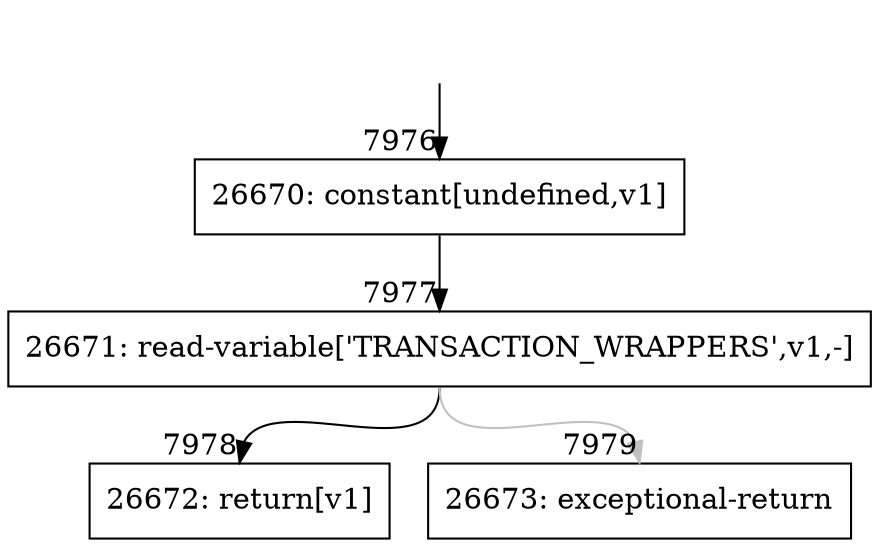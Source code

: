 digraph {
rankdir="TD"
BB_entry576[shape=none,label=""];
BB_entry576 -> BB7976 [tailport=s, headport=n, headlabel="    7976"]
BB7976 [shape=record label="{26670: constant[undefined,v1]}" ] 
BB7976 -> BB7977 [tailport=s, headport=n, headlabel="      7977"]
BB7977 [shape=record label="{26671: read-variable['TRANSACTION_WRAPPERS',v1,-]}" ] 
BB7977 -> BB7978 [tailport=s, headport=n, headlabel="      7978"]
BB7977 -> BB7979 [tailport=s, headport=n, color=gray, headlabel="      7979"]
BB7978 [shape=record label="{26672: return[v1]}" ] 
BB7979 [shape=record label="{26673: exceptional-return}" ] 
//#$~ 14020
}
